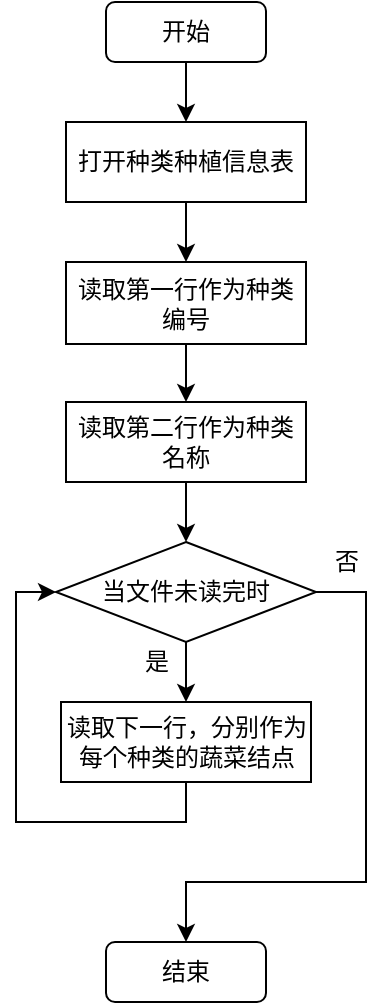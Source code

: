 <mxfile version="13.2.3" type="github">
  <diagram id="ELppnWBIXuhoEV6mVYmM" name="第 1 页">
    <mxGraphModel dx="1422" dy="762" grid="1" gridSize="10" guides="1" tooltips="1" connect="1" arrows="1" fold="1" page="1" pageScale="1" pageWidth="1169" pageHeight="1654" math="0" shadow="0">
      <root>
        <mxCell id="0" />
        <mxCell id="1" parent="0" />
        <mxCell id="YH7cNTz-7xb7_cwBINcV-3" value="" style="edgeStyle=orthogonalEdgeStyle;rounded=0;orthogonalLoop=1;jettySize=auto;html=1;" edge="1" parent="1" source="YH7cNTz-7xb7_cwBINcV-1" target="YH7cNTz-7xb7_cwBINcV-2">
          <mxGeometry relative="1" as="geometry" />
        </mxCell>
        <mxCell id="YH7cNTz-7xb7_cwBINcV-1" value="打开种类种植信息表" style="rounded=0;whiteSpace=wrap;html=1;" vertex="1" parent="1">
          <mxGeometry x="500" y="160" width="120" height="40" as="geometry" />
        </mxCell>
        <mxCell id="YH7cNTz-7xb7_cwBINcV-5" value="" style="edgeStyle=orthogonalEdgeStyle;rounded=0;orthogonalLoop=1;jettySize=auto;html=1;" edge="1" parent="1" source="YH7cNTz-7xb7_cwBINcV-2" target="YH7cNTz-7xb7_cwBINcV-4">
          <mxGeometry relative="1" as="geometry" />
        </mxCell>
        <mxCell id="YH7cNTz-7xb7_cwBINcV-2" value="读取第一行作为种类编号" style="rounded=0;whiteSpace=wrap;html=1;" vertex="1" parent="1">
          <mxGeometry x="500" y="230" width="120" height="41" as="geometry" />
        </mxCell>
        <mxCell id="YH7cNTz-7xb7_cwBINcV-11" style="edgeStyle=orthogonalEdgeStyle;rounded=0;orthogonalLoop=1;jettySize=auto;html=1;entryX=0.5;entryY=0;entryDx=0;entryDy=0;" edge="1" parent="1" source="YH7cNTz-7xb7_cwBINcV-4" target="YH7cNTz-7xb7_cwBINcV-6">
          <mxGeometry relative="1" as="geometry" />
        </mxCell>
        <mxCell id="YH7cNTz-7xb7_cwBINcV-4" value="读取第二行作为种类名称" style="rounded=0;whiteSpace=wrap;html=1;" vertex="1" parent="1">
          <mxGeometry x="500" y="300" width="120" height="40" as="geometry" />
        </mxCell>
        <mxCell id="YH7cNTz-7xb7_cwBINcV-12" style="edgeStyle=orthogonalEdgeStyle;rounded=0;orthogonalLoop=1;jettySize=auto;html=1;" edge="1" parent="1" source="YH7cNTz-7xb7_cwBINcV-6" target="YH7cNTz-7xb7_cwBINcV-10">
          <mxGeometry relative="1" as="geometry" />
        </mxCell>
        <mxCell id="YH7cNTz-7xb7_cwBINcV-17" style="edgeStyle=orthogonalEdgeStyle;rounded=0;orthogonalLoop=1;jettySize=auto;html=1;entryX=0.5;entryY=0;entryDx=0;entryDy=0;" edge="1" parent="1" source="YH7cNTz-7xb7_cwBINcV-6" target="YH7cNTz-7xb7_cwBINcV-20">
          <mxGeometry relative="1" as="geometry">
            <mxPoint x="650" y="560" as="targetPoint" />
            <Array as="points">
              <mxPoint x="650" y="395" />
              <mxPoint x="650" y="540" />
              <mxPoint x="560" y="540" />
            </Array>
          </mxGeometry>
        </mxCell>
        <mxCell id="YH7cNTz-7xb7_cwBINcV-6" value="当文件未读完时" style="rhombus;whiteSpace=wrap;html=1;" vertex="1" parent="1">
          <mxGeometry x="495" y="370" width="130" height="50" as="geometry" />
        </mxCell>
        <mxCell id="YH7cNTz-7xb7_cwBINcV-15" style="edgeStyle=orthogonalEdgeStyle;rounded=0;orthogonalLoop=1;jettySize=auto;html=1;entryX=0;entryY=0.5;entryDx=0;entryDy=0;" edge="1" parent="1" source="YH7cNTz-7xb7_cwBINcV-10" target="YH7cNTz-7xb7_cwBINcV-6">
          <mxGeometry relative="1" as="geometry">
            <Array as="points">
              <mxPoint x="560" y="510" />
              <mxPoint x="475" y="510" />
              <mxPoint x="475" y="395" />
            </Array>
          </mxGeometry>
        </mxCell>
        <mxCell id="YH7cNTz-7xb7_cwBINcV-10" value="读取下一行，分别作为每个种类的蔬菜结点" style="rounded=0;whiteSpace=wrap;html=1;" vertex="1" parent="1">
          <mxGeometry x="497.5" y="450" width="125" height="40" as="geometry" />
        </mxCell>
        <mxCell id="YH7cNTz-7xb7_cwBINcV-13" value="是" style="text;html=1;align=center;verticalAlign=middle;resizable=0;points=[];autosize=1;" vertex="1" parent="1">
          <mxGeometry x="530" y="420" width="30" height="20" as="geometry" />
        </mxCell>
        <mxCell id="YH7cNTz-7xb7_cwBINcV-19" style="edgeStyle=orthogonalEdgeStyle;rounded=0;orthogonalLoop=1;jettySize=auto;html=1;entryX=0.5;entryY=0;entryDx=0;entryDy=0;" edge="1" parent="1" source="YH7cNTz-7xb7_cwBINcV-18" target="YH7cNTz-7xb7_cwBINcV-1">
          <mxGeometry relative="1" as="geometry" />
        </mxCell>
        <mxCell id="YH7cNTz-7xb7_cwBINcV-18" value="开始" style="rounded=1;whiteSpace=wrap;html=1;" vertex="1" parent="1">
          <mxGeometry x="520" y="100" width="80" height="30" as="geometry" />
        </mxCell>
        <mxCell id="YH7cNTz-7xb7_cwBINcV-20" value="结束" style="rounded=1;whiteSpace=wrap;html=1;" vertex="1" parent="1">
          <mxGeometry x="520" y="570" width="80" height="30" as="geometry" />
        </mxCell>
        <mxCell id="YH7cNTz-7xb7_cwBINcV-21" value="否" style="text;html=1;align=center;verticalAlign=middle;resizable=0;points=[];autosize=1;" vertex="1" parent="1">
          <mxGeometry x="625" y="370" width="30" height="20" as="geometry" />
        </mxCell>
      </root>
    </mxGraphModel>
  </diagram>
</mxfile>
